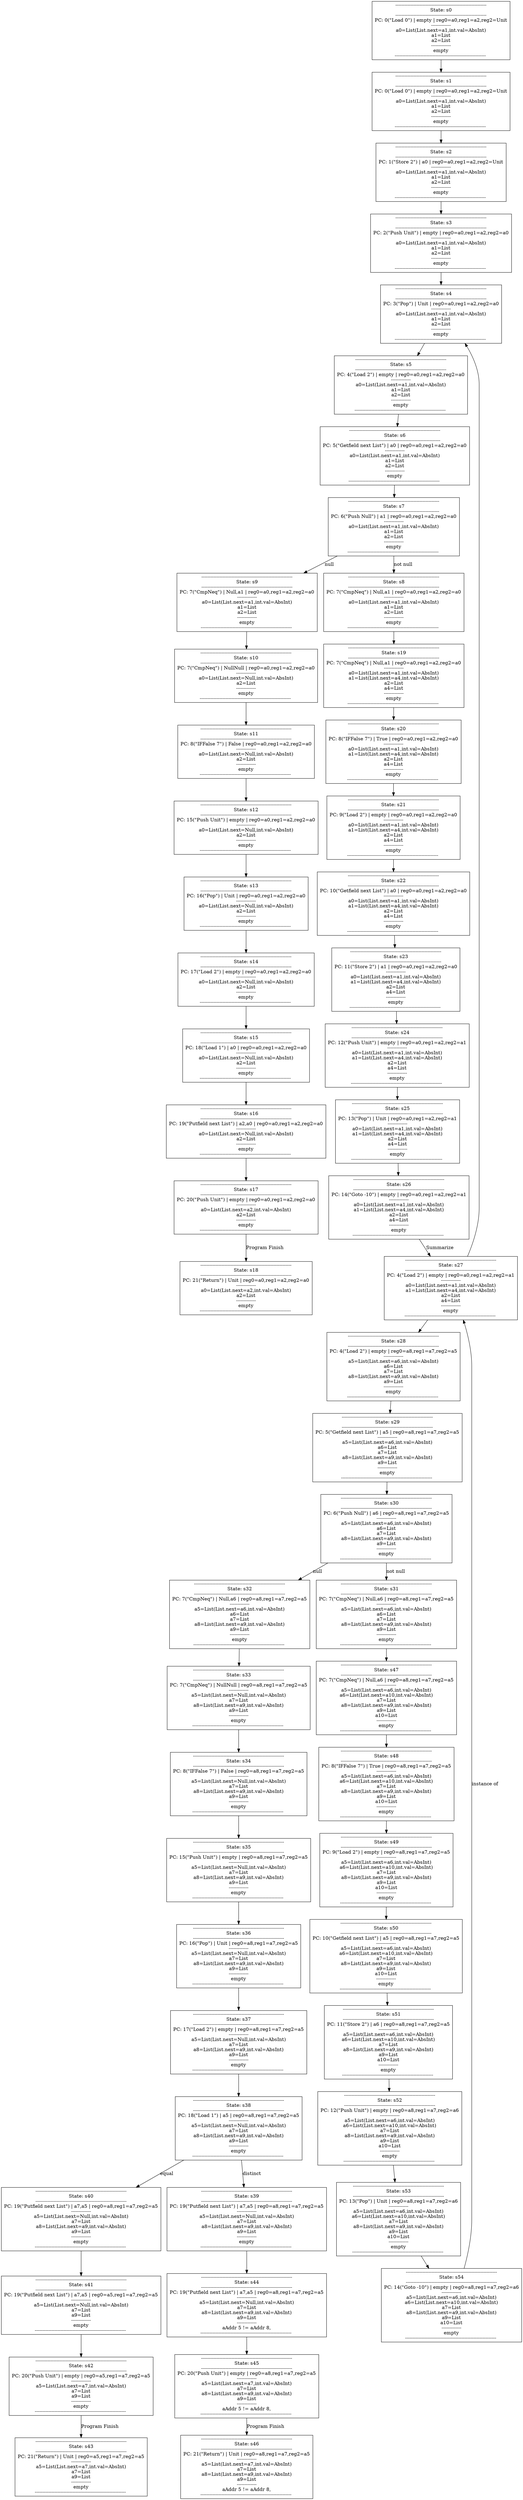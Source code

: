 digraph {
	node [label="\N", shape=box];
	edge [color=black];
	graph [bb="0,0,1227,7442"];
	0 [label="------------------------------------------------------------\nState: s0\n------------------------------------------------------------\
\nPC: 0(\"Load 0\") | empty | reg0=a0,reg1=a2,reg2=Unit\n-------------\na0=List(List.next=a1,int.val=AbsInt)\na1=List\na2=List\
\n-------------\nempty\n------------------------------------------------------------ ", pos="1067,7355", width="4.375", height="2.4028"];
	1 [label="------------------------------------------------------------\nState: s1\n------------------------------------------------------------\
\nPC: 0(\"Load 0\") | empty | reg0=a0,reg1=a2,reg2=Unit\n-------------\na0=List(List.next=a1,int.val=AbsInt)\na1=List\na2=List\
\n-------------\nempty\n------------------------------------------------------------ ", pos="1067,7143", width="4.375", height="2.4028"];
	2 [label="------------------------------------------------------------\nState: s2\n------------------------------------------------------------\
\nPC: 1(\"Store 2\") | a0 | reg0=a0,reg1=a2,reg2=Unit\n-------------\na0=List(List.next=a1,int.val=AbsInt)\na1=List\na2=List\n-------------\
\nempty\n------------------------------------------------------------ ", pos="1067,6931", width="4.0903", height="2.4028"];
	3 [label="------------------------------------------------------------\nState: s3\n------------------------------------------------------------\
\nPC: 2(\"Push Unit\") | empty | reg0=a0,reg1=a2,reg2=a0\n-------------\na0=List(List.next=a1,int.val=AbsInt)\na1=List\na2=List\
\n-------------\nempty\n------------------------------------------------------------ ", pos="1067,6719", width="4.4444", height="2.4028"];
	4 [label="------------------------------------------------------------\nState: s4\n------------------------------------------------------------\
\nPC: 3(\"Pop\") | Unit | reg0=a0,reg1=a2,reg2=a0\n-------------\na0=List(List.next=a1,int.val=AbsInt)\na1=List\na2=List\n-------------\
\nempty\n------------------------------------------------------------ ", pos="1067,6507", width="4.0278", height="2.4028"];
	5 [label="------------------------------------------------------------\nState: s5\n------------------------------------------------------------\
\nPC: 4(\"Load 2\") | empty | reg0=a0,reg1=a2,reg2=a0\n-------------\na0=List(List.next=a1,int.val=AbsInt)\na1=List\na2=List\n-------------\
\nempty\n------------------------------------------------------------ ", pos="935,6295", width="4.2292", height="2.4028"];
	6 [label="------------------------------------------------------------\nState: s6\n------------------------------------------------------------\
\nPC: 5(\"Getfield next List\") | a0 | reg0=a0,reg1=a2,reg2=a0\n-------------\na0=List(List.next=a1,int.val=AbsInt)\na1=List\na2\
=List\n-------------\nempty\n------------------------------------------------------------ ", pos="921,6083", width="4.7292", height="2.4028"];
	7 [label="------------------------------------------------------------\nState: s7\n------------------------------------------------------------\
\nPC: 6(\"Push Null\") | a1 | reg0=a0,reg1=a2,reg2=a0\n-------------\na0=List(List.next=a1,int.val=AbsInt)\na1=List\na2=List\n-------------\
\nempty\n------------------------------------------------------------ ", pos="921,5871", width="4.1458", height="2.4028"];
	8 [label="------------------------------------------------------------\nState: s8\n------------------------------------------------------------\
\nPC: 7(\"CmpNeq\") | Null,a1 | reg0=a0,reg1=a2,reg2=a0\n-------------\na0=List(List.next=a1,int.val=AbsInt)\na1=List\na2=List\
\n-------------\nempty\n------------------------------------------------------------ ", pos="921,5645", width="4.4722", height="2.4028"];
	9 [label="------------------------------------------------------------\nState: s9\n------------------------------------------------------------\
\nPC: 7(\"CmpNeq\") | Null,a1 | reg0=a0,reg1=a2,reg2=a0\n-------------\na0=List(List.next=a1,int.val=AbsInt)\na1=List\na2=List\
\n-------------\nempty\n------------------------------------------------------------ ", pos="580,5645", width="4.4722", height="2.4028"];
	10 [label="------------------------------------------------------------\nState: s10\n------------------------------------------------------------\
\nPC: 7(\"CmpNeq\") | NullNull | reg0=a0,reg1=a2,reg2=a0\n-------------\na0=List(List.next=Null,int.val=AbsInt)\na2=List\n-------------\
\nempty\n------------------------------------------------------------ ", pos="577,5426", width="4.5625", height="2.1944"];
	11 [label="------------------------------------------------------------\nState: s11\n------------------------------------------------------------\
\nPC: 8(\"IFFalse 7\") | False | reg0=a0,reg1=a2,reg2=a0\n-------------\na0=List(List.next=Null,int.val=AbsInt)\na2=List\n-------------\
\nempty\n------------------------------------------------------------ ", pos="577,5200", width="4.3125", height="2.1944"];
	12 [label="------------------------------------------------------------\nState: s12\n------------------------------------------------------------\
\nPC: 15(\"Push Unit\") | empty | reg0=a0,reg1=a2,reg2=a0\n-------------\na0=List(List.next=Null,int.val=AbsInt)\na2=List\n-------------\
\nempty\n------------------------------------------------------------ ", pos="577,4974", width="4.5347", height="2.1944"];
	13 [label="------------------------------------------------------------\nState: s13\n------------------------------------------------------------\
\nPC: 16(\"Pop\") | Unit | reg0=a0,reg1=a2,reg2=a0\n-------------\na0=List(List.next=Null,int.val=AbsInt)\na2=List\n-------------\
\nempty\n------------------------------------------------------------ ", pos="577,4748", width="4.0278", height="2.1944"];
	14 [label="------------------------------------------------------------\nState: s14\n------------------------------------------------------------\
\nPC: 17(\"Load 2\") | empty | reg0=a0,reg1=a2,reg2=a0\n-------------\na0=List(List.next=Null,int.val=AbsInt)\na2=List\n-------------\
\nempty\n------------------------------------------------------------ ", pos="577,4522", width="4.3125", height="2.1944"];
	15 [label="------------------------------------------------------------\nState: s15\n------------------------------------------------------------\
\nPC: 18(\"Load 1\") | a0 | reg0=a0,reg1=a2,reg2=a0\n-------------\na0=List(List.next=Null,int.val=AbsInt)\na2=List\n-------------\
\nempty\n------------------------------------------------------------ ", pos="577,4296", width="4.0278", height="2.1944"];
	16 [label="------------------------------------------------------------\nState: s16\n------------------------------------------------------------\
\nPC: 19(\"Putfield next List\") | a2,a0 | reg0=a0,reg1=a2,reg2=a0\n-------------\na0=List(List.next=Null,int.val=AbsInt)\na2\
=List\n-------------\nempty\n------------------------------------------------------------ ", pos="577,4070", width="5.0278", height="2.1944"];
	17 [label="------------------------------------------------------------\nState: s17\n------------------------------------------------------------\
\nPC: 20(\"Push Unit\") | empty | reg0=a0,reg1=a2,reg2=a0\n-------------\na0=List(List.next=a2,int.val=AbsInt)\na2=List\n-------------\
\nempty\n------------------------------------------------------------ ", pos="577,3844", width="4.5347", height="2.1944"];
	18 [label="------------------------------------------------------------\nState: s18\n------------------------------------------------------------\
\nPC: 21(\"Return\") | Unit | reg0=a0,reg1=a2,reg2=a0\n-------------\na0=List(List.next=a2,int.val=AbsInt)\na2=List\n-------------\
\nempty\n------------------------------------------------------------ ", pos="577,3604", width="4.1458", height="2.1944"];
	19 [label="------------------------------------------------------------\nState: s19\n------------------------------------------------------------\
\nPC: 7(\"CmpNeq\") | Null,a1 | reg0=a0,reg1=a2,reg2=a0\n-------------\na0=List(List.next=a1,int.val=AbsInt)\na1=List(List.next\
=a4,int.val=AbsInt)\na2=List\na4=List\n-------------\nempty\n------------------------------------------------------------ ", pos="921,5426", width="4.4722", height="2.6111"];
	20 [label="------------------------------------------------------------\nState: s20\n------------------------------------------------------------\
\nPC: 8(\"IFFalse 7\") | True | reg0=a0,reg1=a2,reg2=a0\n-------------\na0=List(List.next=a1,int.val=AbsInt)\na1=List(List.next\
=a4,int.val=AbsInt)\na2=List\na4=List\n-------------\nempty\n------------------------------------------------------------ ", pos="921,5200", width="4.2778", height="2.6111"];
	21 [label="------------------------------------------------------------\nState: s21\n------------------------------------------------------------\
\nPC: 9(\"Load 2\") | empty | reg0=a0,reg1=a2,reg2=a0\n-------------\na0=List(List.next=a1,int.val=AbsInt)\na1=List(List.next\
=a4,int.val=AbsInt)\na2=List\na4=List\n-------------\nempty\n------------------------------------------------------------ ", pos="921,4974", width="4.2292", height="2.6111"];
	22 [label="------------------------------------------------------------\nState: s22\n------------------------------------------------------------\
\nPC: 10(\"Getfield next List\") | a0 | reg0=a0,reg1=a2,reg2=a0\n-------------\na0=List(List.next=a1,int.val=AbsInt)\na1=List\
(List.next=a4,int.val=AbsInt)\na2=List\na4=List\n-------------\nempty\n------------------------------------------------------------\
 ", pos="919,4748", width="4.8125", height="2.6111"];
	23 [label="------------------------------------------------------------\nState: s23\n------------------------------------------------------------\
\nPC: 11(\"Store 2\") | a1 | reg0=a0,reg1=a2,reg2=a0\n-------------\na0=List(List.next=a1,int.val=AbsInt)\na1=List(List.next\
=a4,int.val=AbsInt)\na2=List\na4=List\n-------------\nempty\n------------------------------------------------------------ ", pos="921,4522", width="4.0278", height="2.6111"];
	24 [label="------------------------------------------------------------\nState: s24\n------------------------------------------------------------\
\nPC: 12(\"Push Unit\") | empty | reg0=a0,reg1=a2,reg2=a1\n-------------\na0=List(List.next=a1,int.val=AbsInt)\na1=List(List.next\
=a4,int.val=AbsInt)\na2=List\na4=List\n-------------\nempty\n------------------------------------------------------------ ", pos="925,4296", width="4.5347", height="2.6111"];
	25 [label="------------------------------------------------------------\nState: s25\n------------------------------------------------------------\
\nPC: 13(\"Pop\") | Unit | reg0=a0,reg1=a2,reg2=a1\n-------------\na0=List(List.next=a1,int.val=AbsInt)\na1=List(List.next=a4\
,int.val=AbsInt)\na2=List\na4=List\n-------------\nempty\n------------------------------------------------------------ ", pos="927,4070", width="4.0278", height="2.6111"];
	26 [label="------------------------------------------------------------\nState: s26\n------------------------------------------------------------\
\nPC: 14(\"Goto -10\") | empty | reg0=a0,reg1=a2,reg2=a1\n-------------\na0=List(List.next=a1,int.val=AbsInt)\na1=List(List.next\
=a4,int.val=AbsInt)\na2=List\na4=List\n-------------\nempty\n------------------------------------------------------------ ", pos="928,3844", width="4.4722", height="2.6111"];
	27 [label="------------------------------------------------------------\nState: s27\n------------------------------------------------------------\
\nPC: 4(\"Load 2\") | empty | reg0=a0,reg1=a2,reg2=a1\n-------------\na0=List(List.next=a1,int.val=AbsInt)\na1=List(List.next\
=a4,int.val=AbsInt)\na2=List\na4=List\n-------------\nempty\n------------------------------------------------------------ ", pos="1053,3604", width="4.2292", height="2.6111"];
	28 [label="------------------------------------------------------------\nState: s28\n------------------------------------------------------------\
\nPC: 4(\"Load 2\") | empty | reg0=a8,reg1=a7,reg2=a5\n-------------\na5=List(List.next=a6,int.val=AbsInt)\na6=List\na7=List\
\na8=List(List.next=a9,int.val=AbsInt)\na9=List\n-------------\nempty\n------------------------------------------------------------\
 ", pos="903,3370", width="4.2292", height="2.8194"];
	29 [label="------------------------------------------------------------\nState: s29\n------------------------------------------------------------\
\nPC: 5(\"Getfield next List\") | a5 | reg0=a8,reg1=a7,reg2=a5\n-------------\na5=List(List.next=a6,int.val=AbsInt)\na6=List\
\na7=List\na8=List(List.next=a9,int.val=AbsInt)\na9=List\n-------------\nempty\n------------------------------------------------------------\
 ", pos="888,3128", width="4.7292", height="2.8194"];
	30 [label="------------------------------------------------------------\nState: s30\n------------------------------------------------------------\
\nPC: 6(\"Push Null\") | a6 | reg0=a8,reg1=a7,reg2=a5\n-------------\na5=List(List.next=a6,int.val=AbsInt)\na6=List\na7=List\
\na8=List(List.next=a9,int.val=AbsInt)\na9=List\n-------------\nempty\n------------------------------------------------------------\
 ", pos="887,2886", width="4.1458", height="2.8194"];
	31 [label="------------------------------------------------------------\nState: s31\n------------------------------------------------------------\
\nPC: 7(\"CmpNeq\") | Null,a6 | reg0=a8,reg1=a7,reg2=a5\n-------------\na5=List(List.next=a6,int.val=AbsInt)\na6=List\na7=List\
\na8=List(List.next=a9,int.val=AbsInt)\na9=List\n-------------\nempty\n------------------------------------------------------------\
 ", pos="887,2630", width="4.4722", height="2.8194"];
	32 [label="------------------------------------------------------------\nState: s32\n------------------------------------------------------------\
\nPC: 7(\"CmpNeq\") | Null,a6 | reg0=a8,reg1=a7,reg2=a5\n-------------\na5=List(List.next=a6,int.val=AbsInt)\na6=List\na7=List\
\na8=List(List.next=a9,int.val=AbsInt)\na9=List\n-------------\nempty\n------------------------------------------------------------\
 ", pos="546,2630", width="4.4722", height="2.8194"];
	33 [label="------------------------------------------------------------\nState: s33\n------------------------------------------------------------\
\nPC: 7(\"CmpNeq\") | NullNull | reg0=a8,reg1=a7,reg2=a5\n-------------\na5=List(List.next=Null,int.val=AbsInt)\na7=List\na8\
=List(List.next=a9,int.val=AbsInt)\na9=List\n-------------\nempty\n------------------------------------------------------------ ", pos="543,2381", width="4.5625", height="2.6111"];
	34 [label="------------------------------------------------------------\nState: s34\n------------------------------------------------------------\
\nPC: 8(\"IFFalse 7\") | False | reg0=a8,reg1=a7,reg2=a5\n-------------\na5=List(List.next=Null,int.val=AbsInt)\na7=List\na8\
=List(List.next=a9,int.val=AbsInt)\na9=List\n-------------\nempty\n------------------------------------------------------------ ", pos="543,2125", width="4.3125", height="2.6111"];
	35 [label="------------------------------------------------------------\nState: s35\n------------------------------------------------------------\
\nPC: 15(\"Push Unit\") | empty | reg0=a8,reg1=a7,reg2=a5\n-------------\na5=List(List.next=Null,int.val=AbsInt)\na7=List\na8\
=List(List.next=a9,int.val=AbsInt)\na9=List\n-------------\nempty\n------------------------------------------------------------\
 ", pos="543,1869", width="4.5347", height="2.6111"];
	36 [label="------------------------------------------------------------\nState: s36\n------------------------------------------------------------\
\nPC: 16(\"Pop\") | Unit | reg0=a8,reg1=a7,reg2=a5\n-------------\na5=List(List.next=Null,int.val=AbsInt)\na7=List\na8=List(\
List.next=a9,int.val=AbsInt)\na9=List\n-------------\nempty\n------------------------------------------------------------ ", pos="543,1613", width="4.0278", height="2.6111"];
	37 [label="------------------------------------------------------------\nState: s37\n------------------------------------------------------------\
\nPC: 17(\"Load 2\") | empty | reg0=a8,reg1=a7,reg2=a5\n-------------\na5=List(List.next=Null,int.val=AbsInt)\na7=List\na8=List\
(List.next=a9,int.val=AbsInt)\na9=List\n-------------\nempty\n------------------------------------------------------------ ", pos="543,1357", width="4.3125", height="2.6111"];
	38 [label="------------------------------------------------------------\nState: s38\n------------------------------------------------------------\
\nPC: 18(\"Load 1\") | a5 | reg0=a8,reg1=a7,reg2=a5\n-------------\na5=List(List.next=Null,int.val=AbsInt)\na7=List\na8=List\
(List.next=a9,int.val=AbsInt)\na9=List\n-------------\nempty\n------------------------------------------------------------ ", pos="543,1101", width="4.0278", height="2.6111"];
	39 [label="------------------------------------------------------------\nState: s39\n------------------------------------------------------------\
\nPC: 19(\"Putfield next List\") | a7,a5 | reg0=a8,reg1=a7,reg2=a5\n-------------\na5=List(List.next=Null,int.val=AbsInt)\na7\
=List\na8=List(List.next=a9,int.val=AbsInt)\na9=List\n-------------\nempty\n------------------------------------------------------------\
 ", pos="561,831", width="5.0278", height="2.6111"];
	40 [label="------------------------------------------------------------\nState: s40\n------------------------------------------------------------\
\nPC: 19(\"Putfield next List\") | a7,a5 | reg0=a8,reg1=a7,reg2=a5\n-------------\na5=List(List.next=Null,int.val=AbsInt)\na7\
=List\na8=List(List.next=a9,int.val=AbsInt)\na9=List\n-------------\nempty\n------------------------------------------------------------\
 ", pos="181,831", width="5.0278", height="2.6111"];
	41 [label="------------------------------------------------------------\nState: s41\n------------------------------------------------------------\
\nPC: 19(\"Putfield next List\") | a7,a5 | reg0=a5,reg1=a7,reg2=a5\n-------------\na5=List(List.next=Null,int.val=AbsInt)\na7\
=List\na9=List\n-------------\nempty\n------------------------------------------------------------ ", pos="181,575", width="5.0278", height="2.4028"];
	42 [label="------------------------------------------------------------\nState: s42\n------------------------------------------------------------\
\nPC: 20(\"Push Unit\") | empty | reg0=a5,reg1=a7,reg2=a5\n-------------\na5=List(List.next=a7,int.val=AbsInt)\na7=List\na9=\
List\n-------------\nempty\n------------------------------------------------------------ ", pos="181,334", width="4.5347", height="2.4028"];
	43 [label="------------------------------------------------------------\nState: s43\n------------------------------------------------------------\
\nPC: 21(\"Return\") | Unit | reg0=a5,reg1=a7,reg2=a5\n-------------\na5=List(List.next=a7,int.val=AbsInt)\na7=List\na9=List\
\n-------------\nempty\n------------------------------------------------------------ ", pos="181,94", width="4.1458", height="2.4028"];
	44 [label="------------------------------------------------------------\nState: s44\n------------------------------------------------------------\
\nPC: 19(\"Putfield next List\") | a7,a5 | reg0=a8,reg1=a7,reg2=a5\n-------------\na5=List(List.next=Null,int.val=AbsInt)\na7\
=List\na8=List(List.next=a9,int.val=AbsInt)\na9=List\n-------------\naAddr 5 != aAddr 8,\n------------------------------------------------------------\
 ", pos="561,575", width="5.0278", height="2.6111"];
	45 [label="------------------------------------------------------------\nState: s45\n------------------------------------------------------------\
\nPC: 20(\"Push Unit\") | empty | reg0=a8,reg1=a7,reg2=a5\n-------------\na5=List(List.next=a7,int.val=AbsInt)\na7=List\na8=\
List(List.next=a9,int.val=AbsInt)\na9=List\n-------------\naAddr 5 != aAddr 8,\n------------------------------------------------------------\
 ", pos="561,334", width="4.5347", height="2.6111"];
	46 [label="------------------------------------------------------------\nState: s46\n------------------------------------------------------------\
\nPC: 21(\"Return\") | Unit | reg0=a8,reg1=a7,reg2=a5\n-------------\na5=List(List.next=a7,int.val=AbsInt)\na7=List\na8=List\
(List.next=a9,int.val=AbsInt)\na9=List\n-------------\naAddr 5 != aAddr 8,\n------------------------------------------------------------\
 ", pos="561,94", width="4.1458", height="2.6111"];
	47 [label="------------------------------------------------------------\nState: s47\n------------------------------------------------------------\
\nPC: 7(\"CmpNeq\") | Null,a6 | reg0=a8,reg1=a7,reg2=a5\n-------------\na5=List(List.next=a6,int.val=AbsInt)\na6=List(List.next\
=a10,int.val=AbsInt)\na7=List\na8=List(List.next=a9,int.val=AbsInt)\na9=List\na10=List\n-------------\nempty\n------------------------------------------------------------\
 ", pos="887,2381", width="4.4722", height="3.0278"];
	48 [label="------------------------------------------------------------\nState: s48\n------------------------------------------------------------\
\nPC: 8(\"IFFalse 7\") | True | reg0=a8,reg1=a7,reg2=a5\n-------------\na5=List(List.next=a6,int.val=AbsInt)\na6=List(List.next\
=a10,int.val=AbsInt)\na7=List\na8=List(List.next=a9,int.val=AbsInt)\na9=List\na10=List\n-------------\nempty\n------------------------------------------------------------\
 ", pos="887,2125", width="4.2778", height="3.0278"];
	49 [label="------------------------------------------------------------\nState: s49\n------------------------------------------------------------\
\nPC: 9(\"Load 2\") | empty | reg0=a8,reg1=a7,reg2=a5\n-------------\na5=List(List.next=a6,int.val=AbsInt)\na6=List(List.next\
=a10,int.val=AbsInt)\na7=List\na8=List(List.next=a9,int.val=AbsInt)\na9=List\na10=List\n-------------\nempty\n------------------------------------------------------------\
 ", pos="887,1869", width="4.2292", height="3.0278"];
	50 [label="------------------------------------------------------------\nState: s50\n------------------------------------------------------------\
\nPC: 10(\"Getfield next List\") | a5 | reg0=a8,reg1=a7,reg2=a5\n-------------\na5=List(List.next=a6,int.val=AbsInt)\na6=List\
(List.next=a10,int.val=AbsInt)\na7=List\na8=List(List.next=a9,int.val=AbsInt)\na9=List\na10=List\n-------------\nempty\n------------------------------------------------------------\
 ", pos="887,1613", width="4.8125", height="3.0278"];
	51 [label="------------------------------------------------------------\nState: s51\n------------------------------------------------------------\
\nPC: 11(\"Store 2\") | a6 | reg0=a8,reg1=a7,reg2=a5\n-------------\na5=List(List.next=a6,int.val=AbsInt)\na6=List(List.next\
=a10,int.val=AbsInt)\na7=List\na8=List(List.next=a9,int.val=AbsInt)\na9=List\na10=List\n-------------\nempty\n------------------------------------------------------------\
 ", pos="893,1357", width="4.0278", height="3.0278"];
	52 [label="------------------------------------------------------------\nState: s52\n------------------------------------------------------------\
\nPC: 12(\"Push Unit\") | empty | reg0=a8,reg1=a7,reg2=a6\n-------------\na5=List(List.next=a6,int.val=AbsInt)\na6=List(List.next\
=a10,int.val=AbsInt)\na7=List\na8=List(List.next=a9,int.val=AbsInt)\na9=List\na10=List\n-------------\nempty\n------------------------------------------------------------\
 ", pos="896,1101", width="4.5347", height="3.0278"];
	53 [label="------------------------------------------------------------\nState: s53\n------------------------------------------------------------\
\nPC: 13(\"Pop\") | Unit | reg0=a8,reg1=a7,reg2=a6\n-------------\na5=List(List.next=a6,int.val=AbsInt)\na6=List(List.next=a10\
,int.val=AbsInt)\na7=List\na8=List(List.next=a9,int.val=AbsInt)\na9=List\na10=List\n-------------\nempty\n------------------------------------------------------------\
 ", pos="912,831", width="4.0278", height="3.0278"];
	54 [label="------------------------------------------------------------\nState: s54\n------------------------------------------------------------\
\nPC: 14(\"Goto -10\") | empty | reg0=a8,reg1=a7,reg2=a6\n-------------\na5=List(List.next=a6,int.val=AbsInt)\na6=List(List.next\
=a10,int.val=AbsInt)\na7=List\na8=List(List.next=a9,int.val=AbsInt)\na9=List\na10=List\n-------------\nempty\n------------------------------------------------------------\
 ", pos="1038,575", width="4.4722", height="3.0278"];
	0 -> 1 [pos="e,1067,7229.8 1067,7268.3 1067,7259 1067,7249.4 1067,7240"];
	1 -> 2 [pos="e,1067,7017.8 1067,7056.3 1067,7047 1067,7037.4 1067,7028"];
	2 -> 3 [pos="e,1067,6805.8 1067,6844.3 1067,6835 1067,6825.4 1067,6816"];
	3 -> 4 [pos="e,1067,6593.8 1067,6632.3 1067,6623 1067,6613.4 1067,6604"];
	4 -> 5 [pos="e,988.92,6381.8 1013.1,6420.3 1006.9,6410.5 1000.6,6400.4 994.38,6390.5"];
	5 -> 6 [pos="e,926.72,6169.8 929.29,6208.3 928.66,6199 928.03,6189.4 927.4,6180"];
	6 -> 7 [pos="e,921,5957.8 921,5996.3 921,5987 921,5977.4 921,5968"];
	7 -> 8 [label="not null", pos="e,921,5731.6 921,5784.4 921,5770.4 921,5756 921,5741.8", lp="942.5,5758"];
	7 -> 9 [label=null, pos="e,710.3,5731.6 790.62,5784.4 767.08,5768.9 742.45,5752.7 718.67,5737.1", lp="772,5758"];
	8 -> 19 [pos="e,921,5520 921,5558.2 921,5549 921,5539.6 921,5530.2"];
	9 -> 10 [pos="e,578.08,5505.1 578.81,5558.2 578.62,5544.1 578.42,5529.5 578.22,5515.3"];
	10 -> 11 [pos="e,577,5279.1 577,5347 577,5328.3 577,5308.3 577,5289.3"];
	11 -> 12 [pos="e,577,5053.1 577,5121 577,5102.3 577,5082.3 577,5063.3"];
	12 -> 13 [pos="e,577,4827.1 577,4895 577,4876.3 577,4856.3 577,4837.3"];
	13 -> 14 [pos="e,577,4601.1 577,4669 577,4650.3 577,4630.3 577,4611.3"];
	14 -> 15 [pos="e,577,4375.1 577,4443 577,4424.3 577,4404.3 577,4385.3"];
	15 -> 16 [pos="e,577,4149.1 577,4217 577,4198.3 577,4178.3 577,4159.3"];
	16 -> 17 [pos="e,577,3923.1 577,3991 577,3972.3 577,3952.3 577,3933.3"];
	17 -> 18 [label="Program Finish", pos="e,577,3683.3 577,3764.7 577,3742 577,3716.9 577,3693.6", lp="619.5,3724"];
	19 -> 20 [pos="e,921,5294.1 921,5331.9 921,5322.8 921,5313.4 921,5304.1"];
	20 -> 21 [pos="e,921,5068.1 921,5105.9 921,5096.8 921,5087.4 921,5078.1"];
	21 -> 22 [pos="e,919.83,4842.1 920.17,4879.9 920.09,4870.8 920,4861.4 919.92,4852.1"];
	22 -> 23 [pos="e,920.17,4616.1 919.83,4653.9 919.91,4644.8 920,4635.4 920.08,4626.1"];
	23 -> 24 [pos="e,923.34,4390.1 922.66,4427.9 922.83,4418.8 922.99,4409.4 923.16,4400.1"];
	24 -> 25 [pos="e,926.17,4164.1 925.83,4201.9 925.91,4192.8 926,4183.4 926.08,4174.1"];
	25 -> 26 [pos="e,927.58,3938.1 927.42,3975.9 927.46,3966.8 927.5,3957.4 927.54,3948.1"];
	26 -> 27 [label=Summarize, pos="e,1004,3698.4 976.87,3750 984.17,3736.1 991.73,3721.7 999.13,3707.6", lp="1027,3724"];
	27 -> 28 [pos="e,968.08,3471.7 992.85,3510 986.55,3500.2 980.1,3490.2 973.69,3480.3"];
	27 -> 4 [pos="e,1098.7,6420.4 1092,3698.3 1106.7,3741.5 1120,3794.1 1120,3843 1120,6296 1120,6296 1120,6296 1120,6334.2 1111.7,6375 1101.6,6410.5"];
	28 -> 29 [pos="e,894.3,3229.9 896.7,3268.3 896.12,3258.9 895.53,3249.4 894.94,3240"];
	29 -> 30 [pos="e,887.42,2987.9 887.58,3026.3 887.54,3016.9 887.5,3007.4 887.46,2998"];
	30 -> 31 [label="not null", pos="e,887,2731.6 887,2784.2 887,2770.3 887,2755.9 887,2741.8", lp="908.5,2758"];
	30 -> 32 [label=null, pos="e,681.1,2731.6 751.74,2784.2 731.22,2769 709.99,2753.1 689.3,2737.7", lp="738,2758"];
	31 -> 47 [pos="e,887,2490.1 887,2528.2 887,2519 887,2509.6 887,2500.2"];
	32 -> 33 [pos="e,544.13,2475.3 544.78,2528.2 544.6,2514.1 544.43,2499.6 544.26,2485.5"];
	33 -> 34 [pos="e,543,2219.1 543,2286.9 543,2268.1 543,2248.4 543,2229.3"];
	34 -> 35 [pos="e,543,1963.1 543,2030.9 543,2012.1 543,1992.4 543,1973.3"];
	35 -> 36 [pos="e,543,1707.1 543,1774.9 543,1756.1 543,1736.4 543,1717.3"];
	36 -> 37 [pos="e,543,1451.1 543,1518.9 543,1500.1 543,1480.4 543,1461.3"];
	37 -> 38 [pos="e,543,1195.1 543,1262.9 543,1244.1 543,1224.4 543,1205.3"];
	38 -> 39 [label=distinct, pos="e,554.75,925.02 549.27,1006.6 550.82,983.51 552.5,958.59 554.08,935.03", lp="572,966"];
	38 -> 40 [label=equal, pos="e,306.82,925.15 417.15,1006.8 384.22,982.45 348.6,956.08 315.24,931.39", lp="377,966"];
	39 -> 44 [pos="e,561,669.13 561,736.86 561,718.14 561,698.36 561,679.31"];
	40 -> 41 [pos="e,181,661.54 181,736.86 181,715.59 181,692.96 181,671.59"];
	41 -> 42 [pos="e,181,420.81 181,488.39 181,469.77 181,449.95 181,430.96"];
	42 -> 43 [label="Program Finish", pos="e,181,180.63 181,247.41 181,229 181,209.43 181,190.66", lp="223.5,214"];
	44 -> 45 [pos="e,561,428.23 561,480.91 561,466.99 561,452.56 561,438.44"];
	45 -> 46 [label="Program Finish", pos="e,561,188.37 561,239.96 561,226.32 561,212.21 561,198.38", lp="603.5,214"];
	47 -> 48 [pos="e,887,2234.4 887,2271.9 887,2262.9 887,2253.7 887,2244.6"];
	48 -> 49 [pos="e,887,1978.4 887,2015.9 887,2006.9 887,1997.7 887,1988.6"];
	49 -> 50 [pos="e,887,1722.4 887,1759.9 887,1750.9 887,1741.7 887,1732.6"];
	50 -> 51 [pos="e,890.44,1466.4 889.55,1503.9 889.77,1494.9 889.98,1485.7 890.2,1476.6"];
	51 -> 52 [pos="e,894.72,1210.4 894.28,1247.9 894.38,1238.9 894.49,1229.7 894.6,1220.6"];
	52 -> 53 [pos="e,905.54,940.2 902.46,991.77 903.28,978.09 904.12,964.04 904.94,950.22"];
	53 -> 54 [pos="e,984.23,684.4 965.62,721.91 970.29,712.5 975.03,702.94 979.73,693.46"];
	54 -> 27 [label="instance of", pos="e,1073.6,3509.8 1068.9,684.17 1079.1,728.91 1088,781.57 1088,830 1088,3371 1088,3371 1088,3371 1088,3413.4 1082.2,3459.7 1075.3,\
3499.8", lp="1118,2125"];
}
